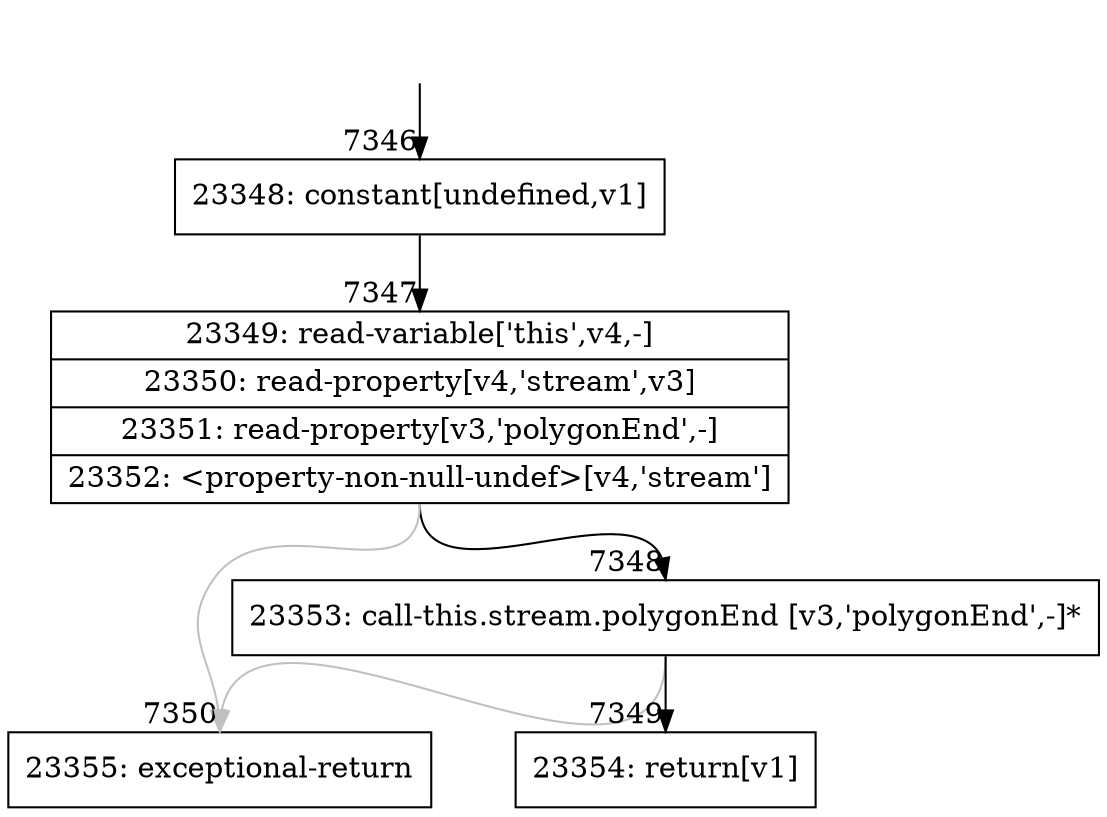 digraph {
rankdir="TD"
BB_entry684[shape=none,label=""];
BB_entry684 -> BB7346 [tailport=s, headport=n, headlabel="    7346"]
BB7346 [shape=record label="{23348: constant[undefined,v1]}" ] 
BB7346 -> BB7347 [tailport=s, headport=n, headlabel="      7347"]
BB7347 [shape=record label="{23349: read-variable['this',v4,-]|23350: read-property[v4,'stream',v3]|23351: read-property[v3,'polygonEnd',-]|23352: \<property-non-null-undef\>[v4,'stream']}" ] 
BB7347 -> BB7348 [tailport=s, headport=n, headlabel="      7348"]
BB7347 -> BB7350 [tailport=s, headport=n, color=gray, headlabel="      7350"]
BB7348 [shape=record label="{23353: call-this.stream.polygonEnd [v3,'polygonEnd',-]*}" ] 
BB7348 -> BB7349 [tailport=s, headport=n, headlabel="      7349"]
BB7348 -> BB7350 [tailport=s, headport=n, color=gray]
BB7349 [shape=record label="{23354: return[v1]}" ] 
BB7350 [shape=record label="{23355: exceptional-return}" ] 
//#$~ 4276
}
